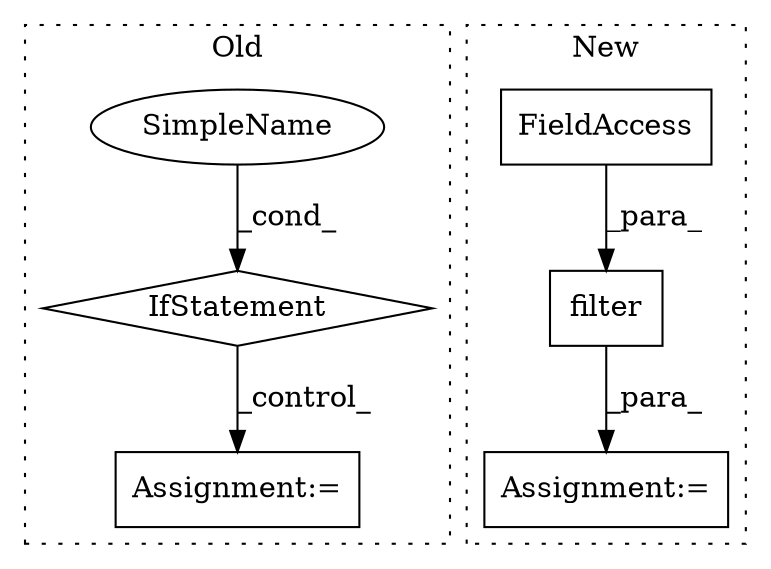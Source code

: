 digraph G {
subgraph cluster0 {
1 [label="IfStatement" a="25" s="1449,1461" l="4,2" shape="diamond"];
4 [label="Assignment:=" a="7" s="1704" l="1" shape="box"];
5 [label="SimpleName" a="42" s="" l="" shape="ellipse"];
label = "Old";
style="dotted";
}
subgraph cluster1 {
2 [label="filter" a="32" s="1500,1528" l="7,1" shape="box"];
3 [label="Assignment:=" a="7" s="1495" l="1" shape="box"];
6 [label="FieldAccess" a="22" s="1507" l="19" shape="box"];
label = "New";
style="dotted";
}
1 -> 4 [label="_control_"];
2 -> 3 [label="_para_"];
5 -> 1 [label="_cond_"];
6 -> 2 [label="_para_"];
}
